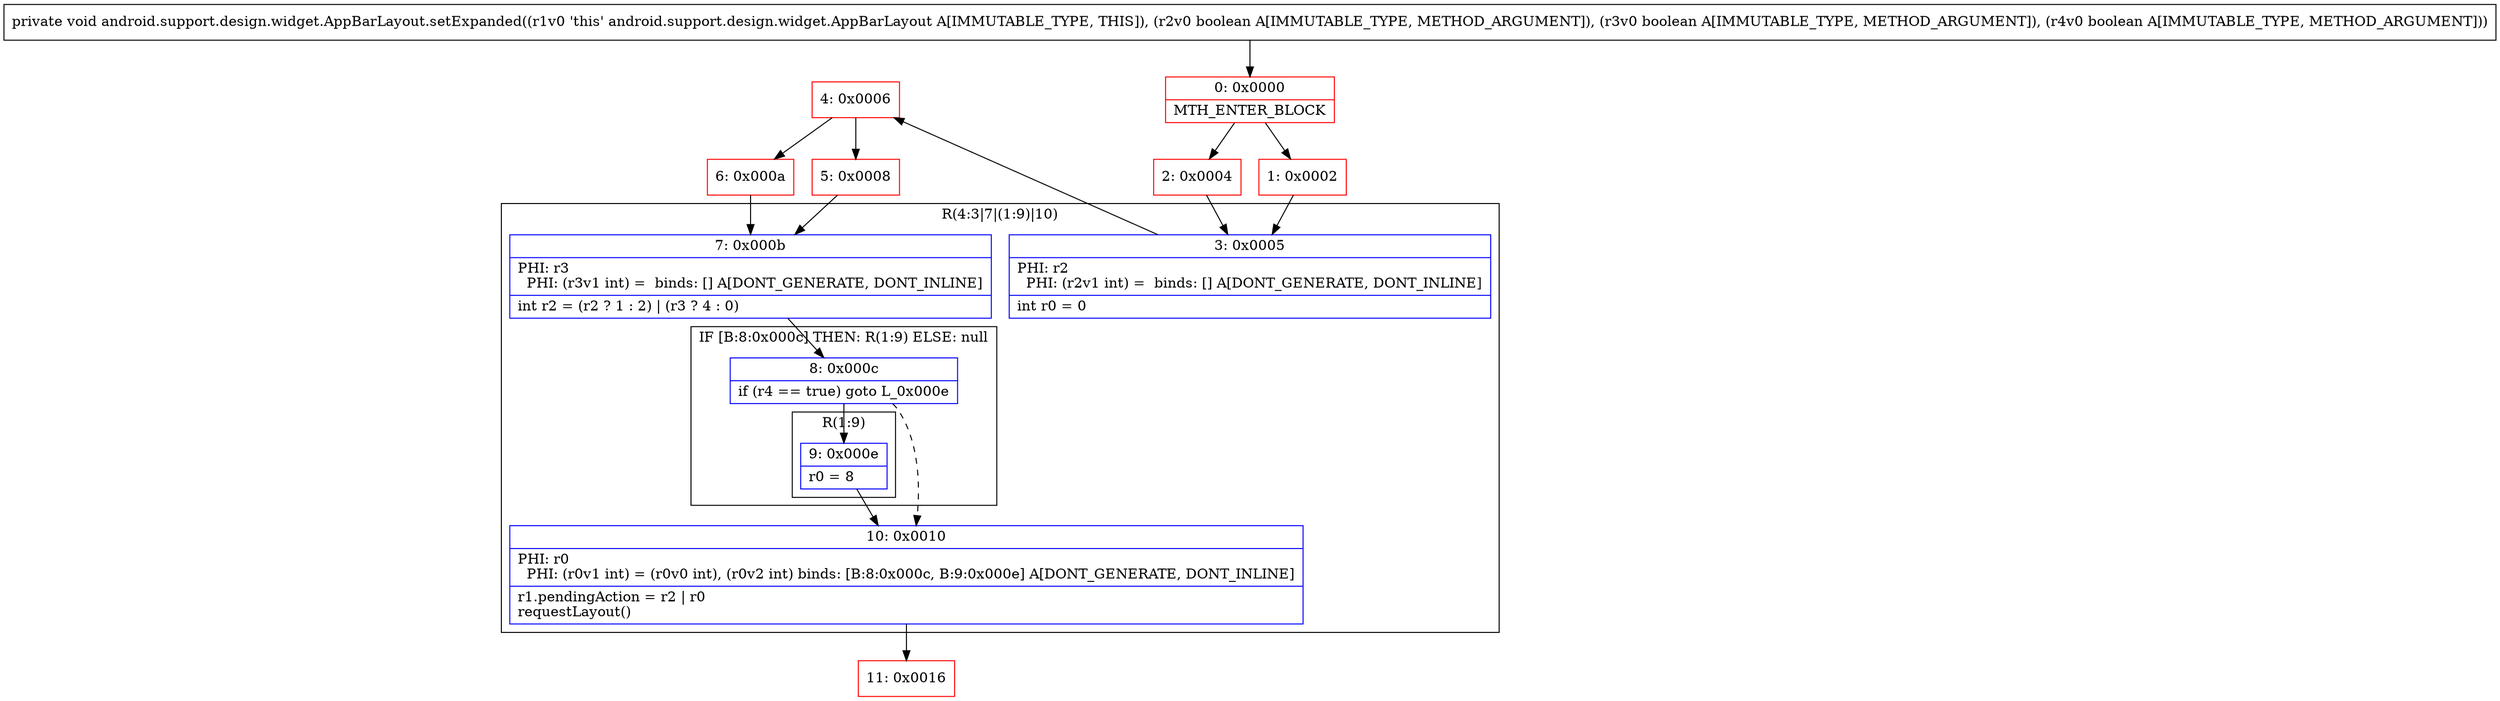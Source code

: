 digraph "CFG forandroid.support.design.widget.AppBarLayout.setExpanded(ZZZ)V" {
subgraph cluster_Region_496790055 {
label = "R(4:3|7|(1:9)|10)";
node [shape=record,color=blue];
Node_3 [shape=record,label="{3\:\ 0x0005|PHI: r2 \l  PHI: (r2v1 int) =  binds: [] A[DONT_GENERATE, DONT_INLINE]\l|int r0 = 0\l}"];
Node_7 [shape=record,label="{7\:\ 0x000b|PHI: r3 \l  PHI: (r3v1 int) =  binds: [] A[DONT_GENERATE, DONT_INLINE]\l|int r2 = (r2 ? 1 : 2) \| (r3 ? 4 : 0)\l}"];
subgraph cluster_IfRegion_313047835 {
label = "IF [B:8:0x000c] THEN: R(1:9) ELSE: null";
node [shape=record,color=blue];
Node_8 [shape=record,label="{8\:\ 0x000c|if (r4 == true) goto L_0x000e\l}"];
subgraph cluster_Region_850654055 {
label = "R(1:9)";
node [shape=record,color=blue];
Node_9 [shape=record,label="{9\:\ 0x000e|r0 = 8\l}"];
}
}
Node_10 [shape=record,label="{10\:\ 0x0010|PHI: r0 \l  PHI: (r0v1 int) = (r0v0 int), (r0v2 int) binds: [B:8:0x000c, B:9:0x000e] A[DONT_GENERATE, DONT_INLINE]\l|r1.pendingAction = r2 \| r0\lrequestLayout()\l}"];
}
Node_0 [shape=record,color=red,label="{0\:\ 0x0000|MTH_ENTER_BLOCK\l}"];
Node_1 [shape=record,color=red,label="{1\:\ 0x0002}"];
Node_2 [shape=record,color=red,label="{2\:\ 0x0004}"];
Node_4 [shape=record,color=red,label="{4\:\ 0x0006}"];
Node_5 [shape=record,color=red,label="{5\:\ 0x0008}"];
Node_6 [shape=record,color=red,label="{6\:\ 0x000a}"];
Node_11 [shape=record,color=red,label="{11\:\ 0x0016}"];
MethodNode[shape=record,label="{private void android.support.design.widget.AppBarLayout.setExpanded((r1v0 'this' android.support.design.widget.AppBarLayout A[IMMUTABLE_TYPE, THIS]), (r2v0 boolean A[IMMUTABLE_TYPE, METHOD_ARGUMENT]), (r3v0 boolean A[IMMUTABLE_TYPE, METHOD_ARGUMENT]), (r4v0 boolean A[IMMUTABLE_TYPE, METHOD_ARGUMENT])) }"];
MethodNode -> Node_0;
Node_3 -> Node_4;
Node_7 -> Node_8;
Node_8 -> Node_9;
Node_8 -> Node_10[style=dashed];
Node_9 -> Node_10;
Node_10 -> Node_11;
Node_0 -> Node_1;
Node_0 -> Node_2;
Node_1 -> Node_3;
Node_2 -> Node_3;
Node_4 -> Node_5;
Node_4 -> Node_6;
Node_5 -> Node_7;
Node_6 -> Node_7;
}

